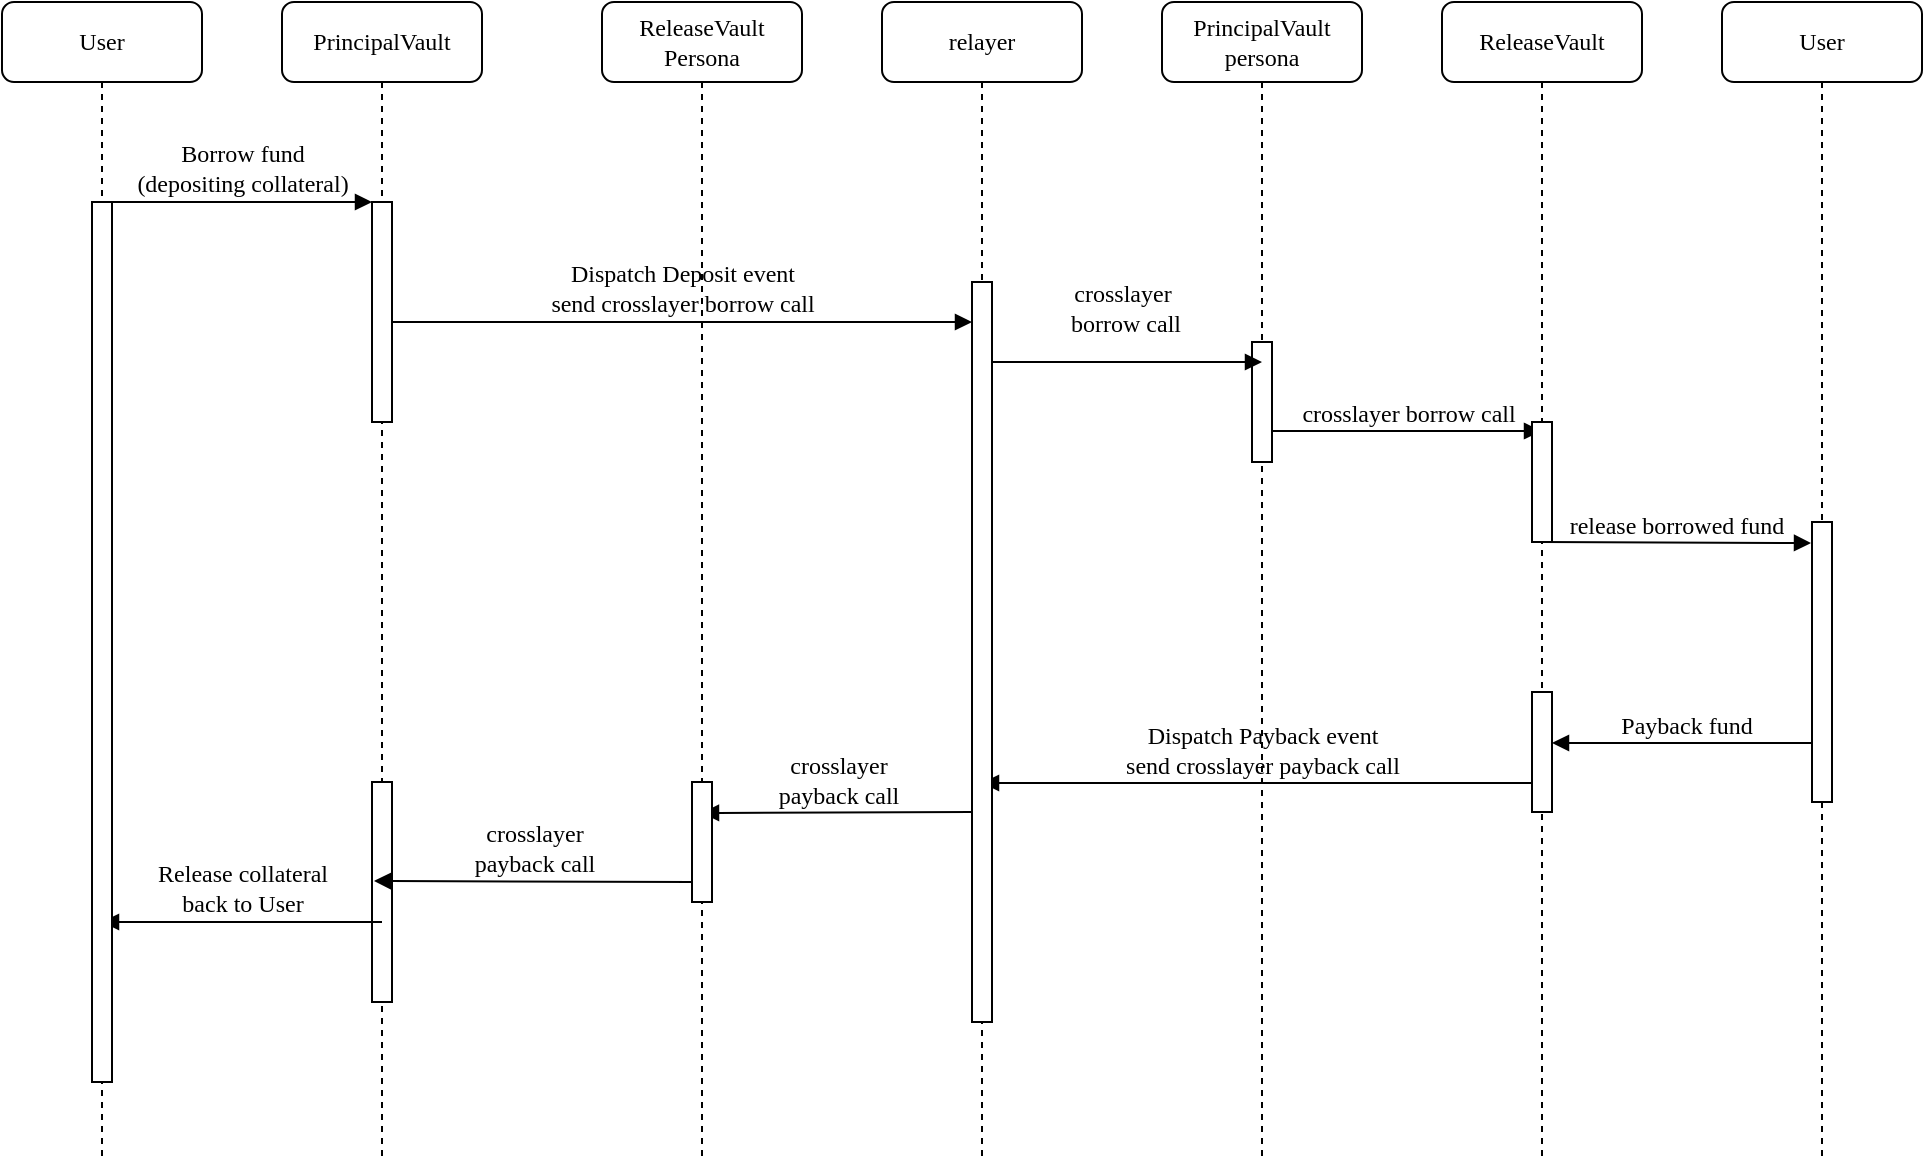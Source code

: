 <mxfile version="15.7.3" type="device"><diagram name="Page-1" id="13e1069c-82ec-6db2-03f1-153e76fe0fe0"><mxGraphModel dx="1018" dy="701" grid="1" gridSize="10" guides="1" tooltips="1" connect="1" arrows="1" fold="1" page="1" pageScale="1" pageWidth="1100" pageHeight="850" background="none" math="0" shadow="0"><root><mxCell id="0"/><mxCell id="1" parent="0"/><mxCell id="7baba1c4bc27f4b0-2" value="PrincipalVault" style="shape=umlLifeline;perimeter=lifelinePerimeter;whiteSpace=wrap;html=1;container=1;collapsible=0;recursiveResize=0;outlineConnect=0;rounded=1;shadow=0;comic=0;labelBackgroundColor=none;strokeWidth=1;fontFamily=Verdana;fontSize=12;align=center;" parent="1" vertex="1"><mxGeometry x="240" y="80" width="100" height="580" as="geometry"/></mxCell><mxCell id="7baba1c4bc27f4b0-10" value="" style="html=1;points=[];perimeter=orthogonalPerimeter;rounded=0;shadow=0;comic=0;labelBackgroundColor=none;strokeWidth=1;fontFamily=Verdana;fontSize=12;align=center;" parent="7baba1c4bc27f4b0-2" vertex="1"><mxGeometry x="45" y="100" width="10" height="110" as="geometry"/></mxCell><mxCell id="eNf5ieTuF78hG8h8xBeP-1" value="Dispatch Deposit event&lt;br&gt;send crosslayer borrow call" style="html=1;verticalAlign=bottom;endArrow=block;labelBackgroundColor=none;fontFamily=Verdana;fontSize=12;edgeStyle=elbowEdgeStyle;elbow=vertical;" edge="1" parent="7baba1c4bc27f4b0-2" target="7baba1c4bc27f4b0-16"><mxGeometry relative="1" as="geometry"><mxPoint x="55" y="160" as="sourcePoint"/><mxPoint x="185" y="160" as="targetPoint"/></mxGeometry></mxCell><mxCell id="eNf5ieTuF78hG8h8xBeP-16" value="" style="html=1;points=[];perimeter=orthogonalPerimeter;rounded=0;shadow=0;comic=0;labelBackgroundColor=none;strokeWidth=1;fontFamily=Verdana;fontSize=12;align=center;" vertex="1" parent="7baba1c4bc27f4b0-2"><mxGeometry x="45" y="390" width="10" height="110" as="geometry"/></mxCell><mxCell id="eNf5ieTuF78hG8h8xBeP-17" value="Release collateral&lt;br&gt;back to User" style="html=1;verticalAlign=bottom;endArrow=block;labelBackgroundColor=none;fontFamily=Verdana;fontSize=12;edgeStyle=elbowEdgeStyle;elbow=vertical;entryX=0.1;entryY=0.445;entryDx=0;entryDy=0;entryPerimeter=0;" edge="1" parent="7baba1c4bc27f4b0-2"><mxGeometry relative="1" as="geometry"><mxPoint x="50" y="460" as="sourcePoint"/><mxPoint x="-90" y="460.48" as="targetPoint"/></mxGeometry></mxCell><mxCell id="7baba1c4bc27f4b0-3" value="ReleaseVault&lt;br&gt;Persona" style="shape=umlLifeline;perimeter=lifelinePerimeter;whiteSpace=wrap;html=1;container=1;collapsible=0;recursiveResize=0;outlineConnect=0;rounded=1;shadow=0;comic=0;labelBackgroundColor=none;strokeWidth=1;fontFamily=Verdana;fontSize=12;align=center;" parent="1" vertex="1"><mxGeometry x="400" y="80" width="100" height="580" as="geometry"/></mxCell><mxCell id="eNf5ieTuF78hG8h8xBeP-12" value="crosslayer &lt;br&gt;payback call" style="html=1;verticalAlign=bottom;endArrow=block;labelBackgroundColor=none;fontFamily=Verdana;fontSize=12;edgeStyle=elbowEdgeStyle;elbow=vertical;" edge="1" parent="7baba1c4bc27f4b0-3"><mxGeometry relative="1" as="geometry"><mxPoint x="185" y="405" as="sourcePoint"/><mxPoint x="50" y="406" as="targetPoint"/></mxGeometry></mxCell><mxCell id="eNf5ieTuF78hG8h8xBeP-13" value="" style="html=1;points=[];perimeter=orthogonalPerimeter;rounded=0;shadow=0;comic=0;labelBackgroundColor=none;strokeWidth=1;fontFamily=Verdana;fontSize=12;align=center;" vertex="1" parent="7baba1c4bc27f4b0-3"><mxGeometry x="45" y="390" width="10" height="60" as="geometry"/></mxCell><mxCell id="eNf5ieTuF78hG8h8xBeP-15" value="crosslayer &lt;br&gt;payback call" style="html=1;verticalAlign=bottom;endArrow=block;labelBackgroundColor=none;fontFamily=Verdana;fontSize=12;edgeStyle=elbowEdgeStyle;elbow=vertical;entryX=0.1;entryY=0.445;entryDx=0;entryDy=0;entryPerimeter=0;" edge="1" parent="7baba1c4bc27f4b0-3" target="eNf5ieTuF78hG8h8xBeP-16"><mxGeometry relative="1" as="geometry"><mxPoint x="45" y="440" as="sourcePoint"/><mxPoint x="-90" y="441" as="targetPoint"/></mxGeometry></mxCell><mxCell id="7baba1c4bc27f4b0-4" value="relayer" style="shape=umlLifeline;perimeter=lifelinePerimeter;whiteSpace=wrap;html=1;container=1;collapsible=0;recursiveResize=0;outlineConnect=0;rounded=1;shadow=0;comic=0;labelBackgroundColor=none;strokeWidth=1;fontFamily=Verdana;fontSize=12;align=center;" parent="1" vertex="1"><mxGeometry x="540" y="80" width="100" height="580" as="geometry"/></mxCell><mxCell id="7baba1c4bc27f4b0-5" value="PrincipalVault&lt;br&gt;persona" style="shape=umlLifeline;perimeter=lifelinePerimeter;whiteSpace=wrap;html=1;container=1;collapsible=0;recursiveResize=0;outlineConnect=0;rounded=1;shadow=0;comic=0;labelBackgroundColor=none;strokeWidth=1;fontFamily=Verdana;fontSize=12;align=center;" parent="1" vertex="1"><mxGeometry x="680" y="80" width="100" height="580" as="geometry"/></mxCell><mxCell id="eNf5ieTuF78hG8h8xBeP-3" value="crosslayer borrow call" style="html=1;verticalAlign=bottom;endArrow=block;labelBackgroundColor=none;fontFamily=Verdana;fontSize=12;edgeStyle=elbowEdgeStyle;elbow=vertical;" edge="1" parent="7baba1c4bc27f4b0-5" target="7baba1c4bc27f4b0-6"><mxGeometry relative="1" as="geometry"><mxPoint x="55" y="214.5" as="sourcePoint"/><mxPoint x="200" y="214.5" as="targetPoint"/></mxGeometry></mxCell><mxCell id="eNf5ieTuF78hG8h8xBeP-5" value="" style="html=1;points=[];perimeter=orthogonalPerimeter;rounded=0;shadow=0;comic=0;labelBackgroundColor=none;strokeWidth=1;fontFamily=Verdana;fontSize=12;align=center;" vertex="1" parent="7baba1c4bc27f4b0-5"><mxGeometry x="45" y="170" width="10" height="60" as="geometry"/></mxCell><mxCell id="eNf5ieTuF78hG8h8xBeP-11" value="Dispatch Payback event&lt;br&gt;send crosslayer payback call" style="html=1;verticalAlign=bottom;endArrow=block;labelBackgroundColor=none;fontFamily=Verdana;fontSize=12;edgeStyle=elbowEdgeStyle;elbow=vertical;" edge="1" parent="7baba1c4bc27f4b0-5" target="7baba1c4bc27f4b0-4"><mxGeometry relative="1" as="geometry"><mxPoint x="189.5" y="390.5" as="sourcePoint"/><mxPoint x="55" y="390" as="targetPoint"/></mxGeometry></mxCell><mxCell id="7baba1c4bc27f4b0-6" value="ReleaseVault" style="shape=umlLifeline;perimeter=lifelinePerimeter;whiteSpace=wrap;html=1;container=1;collapsible=0;recursiveResize=0;outlineConnect=0;rounded=1;shadow=0;comic=0;labelBackgroundColor=none;strokeWidth=1;fontFamily=Verdana;fontSize=12;align=center;" parent="1" vertex="1"><mxGeometry x="820" y="80" width="100" height="580" as="geometry"/></mxCell><mxCell id="eNf5ieTuF78hG8h8xBeP-2" value="crosslayer&lt;br&gt;&amp;nbsp;borrow call" style="html=1;verticalAlign=bottom;endArrow=block;labelBackgroundColor=none;fontFamily=Verdana;fontSize=12;edgeStyle=elbowEdgeStyle;elbow=vertical;" edge="1" parent="7baba1c4bc27f4b0-6"><mxGeometry x="0.035" y="10" relative="1" as="geometry"><mxPoint x="-235" y="180" as="sourcePoint"/><mxPoint x="-90" y="180" as="targetPoint"/><mxPoint as="offset"/></mxGeometry></mxCell><mxCell id="7baba1c4bc27f4b0-28" value="" style="html=1;points=[];perimeter=orthogonalPerimeter;rounded=0;shadow=0;comic=0;labelBackgroundColor=none;strokeWidth=1;fontFamily=Verdana;fontSize=12;align=center;" parent="7baba1c4bc27f4b0-6" vertex="1"><mxGeometry x="45" y="210" width="10" height="60" as="geometry"/></mxCell><mxCell id="eNf5ieTuF78hG8h8xBeP-7" value="Payback fund" style="html=1;verticalAlign=bottom;endArrow=block;labelBackgroundColor=none;fontFamily=Verdana;fontSize=12;edgeStyle=elbowEdgeStyle;elbow=vertical;" edge="1" parent="7baba1c4bc27f4b0-6"><mxGeometry relative="1" as="geometry"><mxPoint x="189.5" y="370.5" as="sourcePoint"/><mxPoint x="55" y="370" as="targetPoint"/></mxGeometry></mxCell><mxCell id="eNf5ieTuF78hG8h8xBeP-8" value="" style="html=1;points=[];perimeter=orthogonalPerimeter;rounded=0;shadow=0;comic=0;labelBackgroundColor=none;strokeWidth=1;fontFamily=Verdana;fontSize=12;align=center;" vertex="1" parent="7baba1c4bc27f4b0-6"><mxGeometry x="45" y="345" width="10" height="60" as="geometry"/></mxCell><mxCell id="7baba1c4bc27f4b0-7" value="User" style="shape=umlLifeline;perimeter=lifelinePerimeter;whiteSpace=wrap;html=1;container=1;collapsible=0;recursiveResize=0;outlineConnect=0;rounded=1;shadow=0;comic=0;labelBackgroundColor=none;strokeWidth=1;fontFamily=Verdana;fontSize=12;align=center;" parent="1" vertex="1"><mxGeometry x="960" y="80" width="100" height="580" as="geometry"/></mxCell><mxCell id="7baba1c4bc27f4b0-25" value="" style="html=1;points=[];perimeter=orthogonalPerimeter;rounded=0;shadow=0;comic=0;labelBackgroundColor=none;strokeColor=#000000;strokeWidth=1;fillColor=#FFFFFF;fontFamily=Verdana;fontSize=12;fontColor=#000000;align=center;" parent="7baba1c4bc27f4b0-7" vertex="1"><mxGeometry x="45" y="260" width="10" height="140" as="geometry"/></mxCell><mxCell id="7baba1c4bc27f4b0-8" value="User" style="shape=umlLifeline;perimeter=lifelinePerimeter;whiteSpace=wrap;html=1;container=1;collapsible=0;recursiveResize=0;outlineConnect=0;rounded=1;shadow=0;comic=0;labelBackgroundColor=none;strokeWidth=1;fontFamily=Verdana;fontSize=12;align=center;" parent="1" vertex="1"><mxGeometry x="100" y="80" width="100" height="580" as="geometry"/></mxCell><mxCell id="7baba1c4bc27f4b0-9" value="" style="html=1;points=[];perimeter=orthogonalPerimeter;rounded=0;shadow=0;comic=0;labelBackgroundColor=none;strokeWidth=1;fontFamily=Verdana;fontSize=12;align=center;" parent="7baba1c4bc27f4b0-8" vertex="1"><mxGeometry x="45" y="100" width="10" height="440" as="geometry"/></mxCell><mxCell id="7baba1c4bc27f4b0-16" value="" style="html=1;points=[];perimeter=orthogonalPerimeter;rounded=0;shadow=0;comic=0;labelBackgroundColor=none;strokeWidth=1;fontFamily=Verdana;fontSize=12;align=center;" parent="1" vertex="1"><mxGeometry x="585" y="220" width="10" height="370" as="geometry"/></mxCell><mxCell id="7baba1c4bc27f4b0-11" value="Borrow fund&lt;br&gt;(depositing collateral)" style="html=1;verticalAlign=bottom;endArrow=block;entryX=0;entryY=0;labelBackgroundColor=none;fontFamily=Verdana;fontSize=12;edgeStyle=elbowEdgeStyle;elbow=vertical;" parent="1" source="7baba1c4bc27f4b0-9" target="7baba1c4bc27f4b0-10" edge="1"><mxGeometry relative="1" as="geometry"><mxPoint x="220" y="190" as="sourcePoint"/></mxGeometry></mxCell><mxCell id="eNf5ieTuF78hG8h8xBeP-4" value="release borrowed fund" style="html=1;verticalAlign=bottom;endArrow=block;labelBackgroundColor=none;fontFamily=Verdana;fontSize=12;edgeStyle=elbowEdgeStyle;elbow=vertical;" edge="1" parent="1"><mxGeometry relative="1" as="geometry"><mxPoint x="870" y="350" as="sourcePoint"/><mxPoint x="1004.5" y="350.5" as="targetPoint"/></mxGeometry></mxCell></root></mxGraphModel></diagram></mxfile>